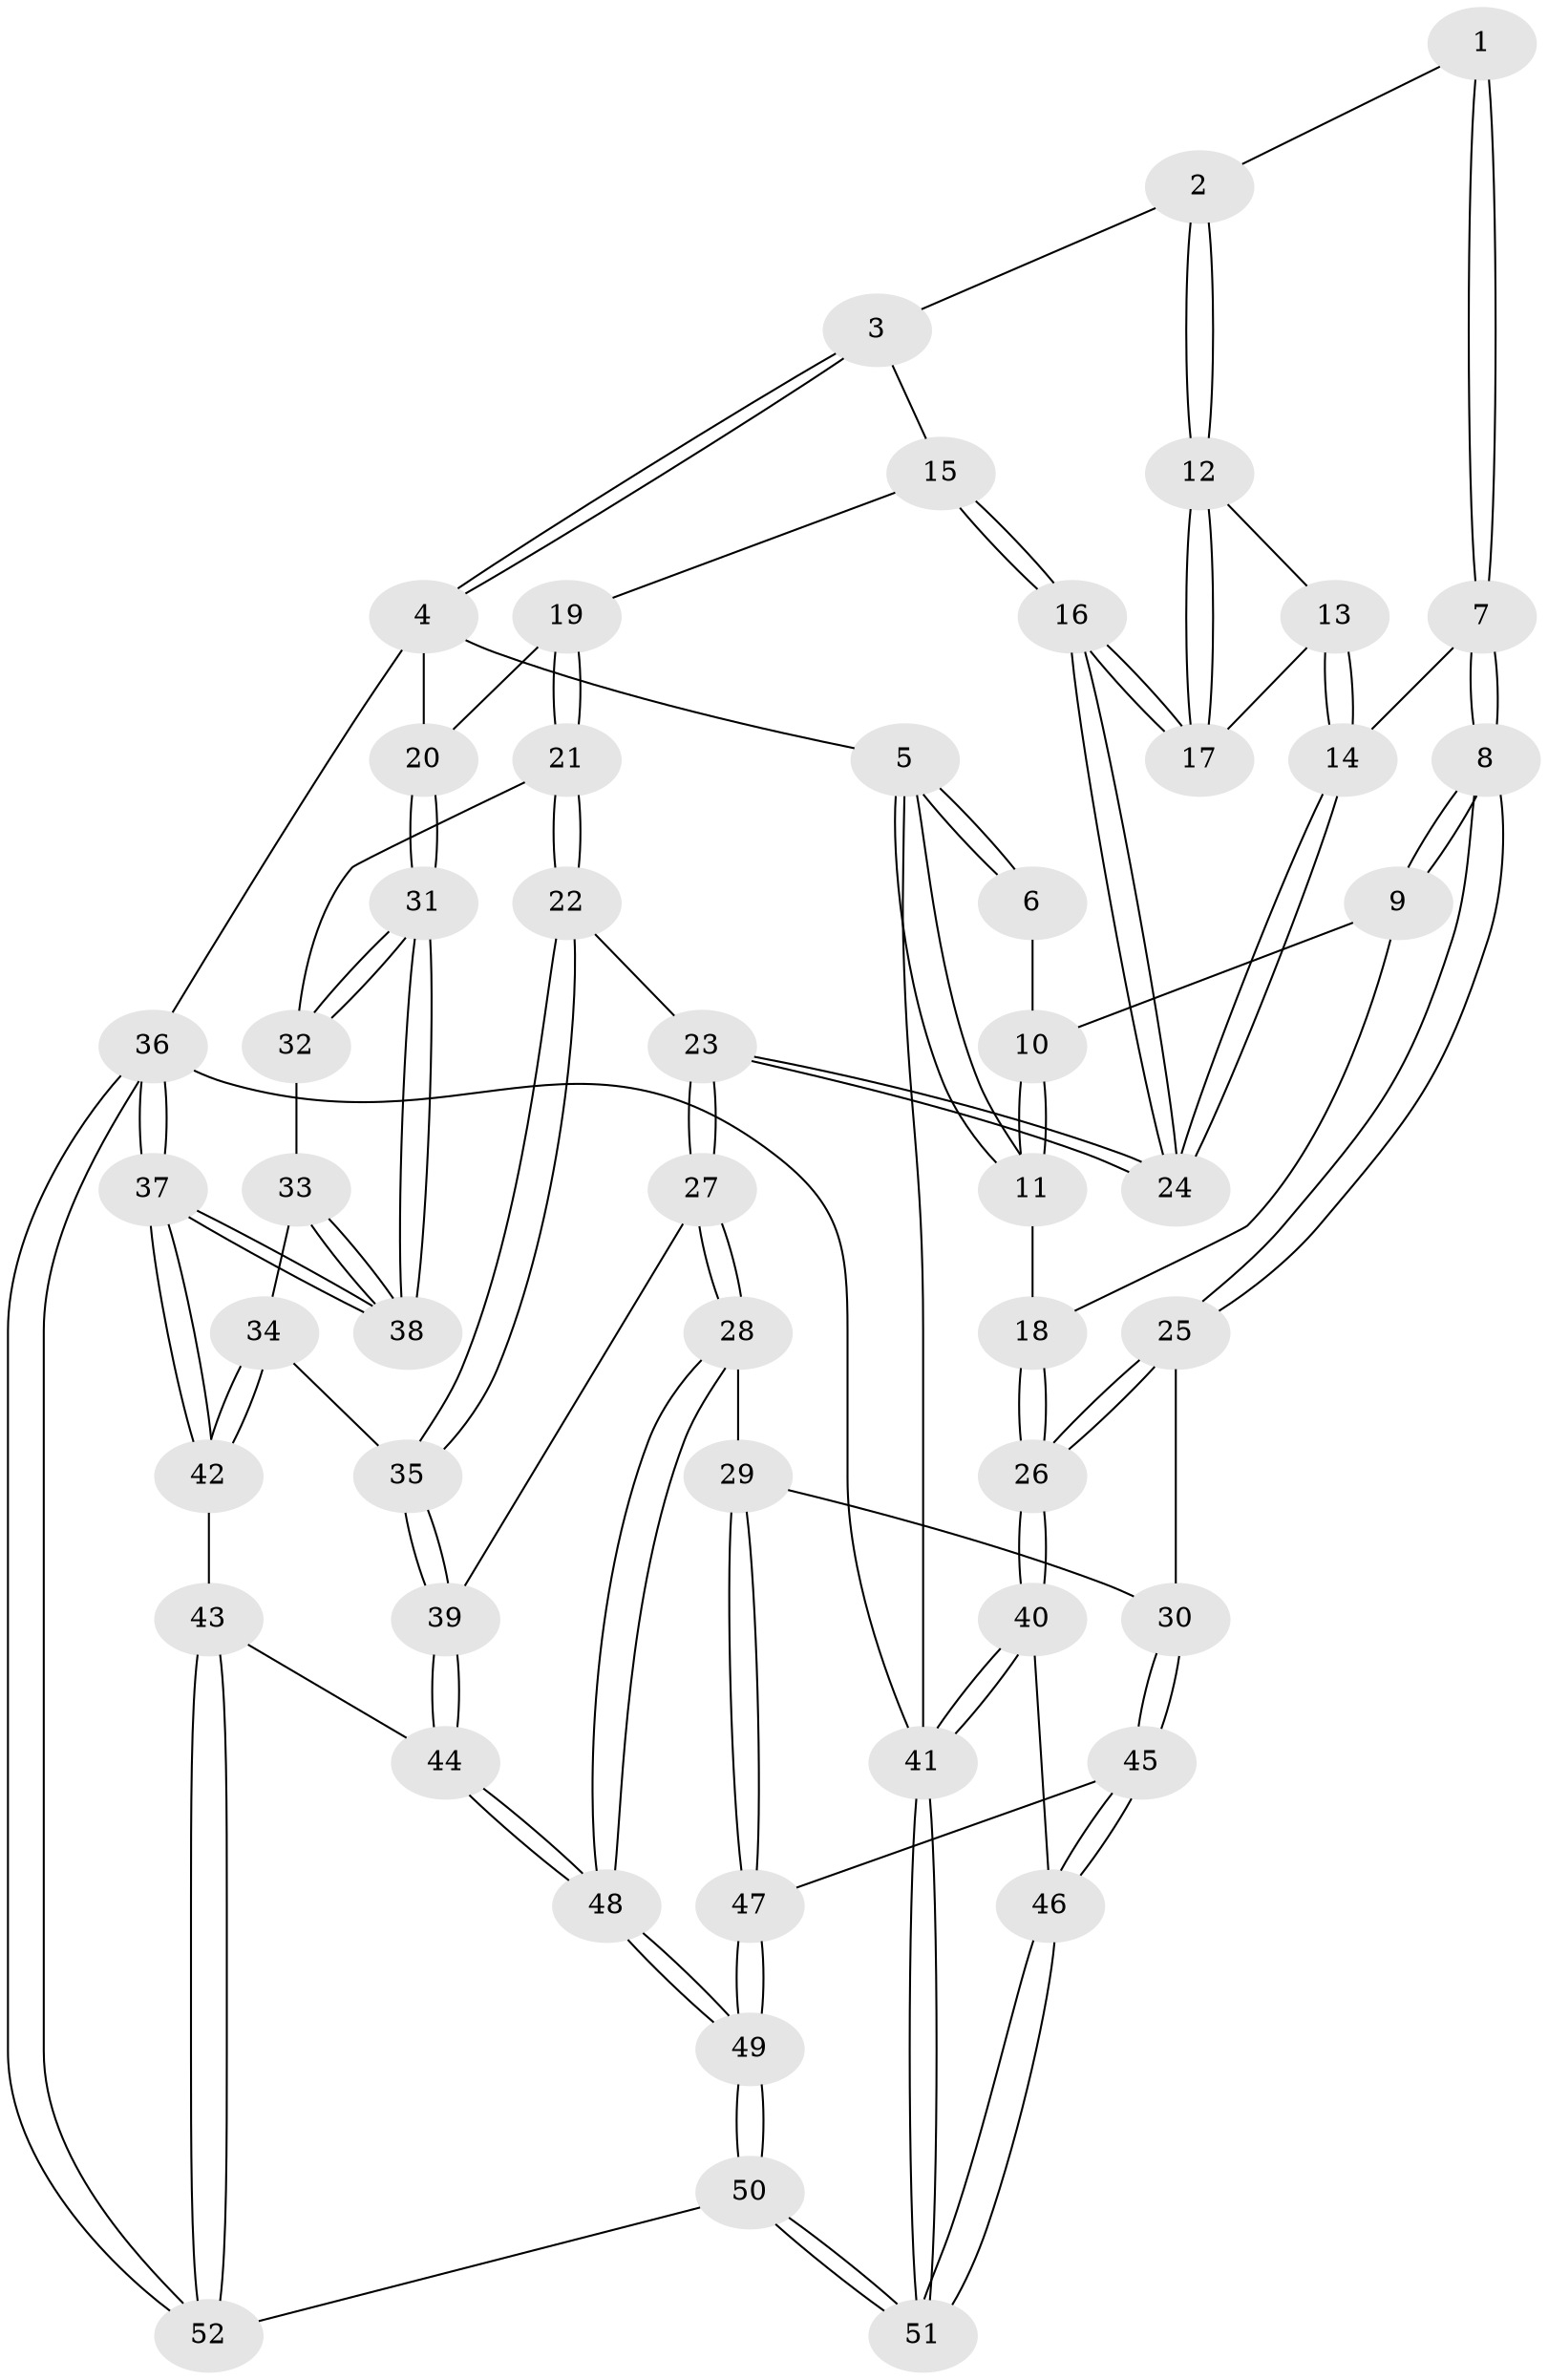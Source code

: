 // coarse degree distribution, {3: 0.26666666666666666, 4: 0.36666666666666664, 5: 0.3333333333333333, 6: 0.03333333333333333}
// Generated by graph-tools (version 1.1) at 2025/52/02/27/25 19:52:38]
// undirected, 52 vertices, 127 edges
graph export_dot {
graph [start="1"]
  node [color=gray90,style=filled];
  1 [pos="+0.45475170728112246+0"];
  2 [pos="+0.5421073831258056+0"];
  3 [pos="+0.6154846444688207+0"];
  4 [pos="+1+0"];
  5 [pos="+0+0"];
  6 [pos="+0.39821594176023734+0"];
  7 [pos="+0.3080958439208519+0.3532292400790608"];
  8 [pos="+0.3014688468291986+0.35685450673871505"];
  9 [pos="+0.18939970464323538+0.13852362919263306"];
  10 [pos="+0.21562197529670166+0.09416227682540569"];
  11 [pos="+0+0"];
  12 [pos="+0.5323950798719806+0.09974031728038527"];
  13 [pos="+0.45008471241491393+0.2581471913995241"];
  14 [pos="+0.3586683502744519+0.3406650596098613"];
  15 [pos="+0.760403851254561+0.16954316578510983"];
  16 [pos="+0.62671269148565+0.31544915634765996"];
  17 [pos="+0.6262458392412271+0.3148418876511229"];
  18 [pos="+0+0.19232759311175404"];
  19 [pos="+0.8935544913287023+0.25438638796713653"];
  20 [pos="+1+0.1285967453770877"];
  21 [pos="+0.8084906025653408+0.4132986842910247"];
  22 [pos="+0.7988494366005013+0.41773657552396515"];
  23 [pos="+0.65061831343105+0.4408835104204735"];
  24 [pos="+0.6372844094915111+0.41947063108301536"];
  25 [pos="+0.2065653559538254+0.5207469614352332"];
  26 [pos="+0+0.5271018127709508"];
  27 [pos="+0.5841104999785361+0.621169510498669"];
  28 [pos="+0.5142515930872384+0.6406099648096389"];
  29 [pos="+0.4678989782208434+0.6374784531076194"];
  30 [pos="+0.2645078629150076+0.575630956557937"];
  31 [pos="+1+0.4890575770611212"];
  32 [pos="+0.8731961511166588+0.45423726052741137"];
  33 [pos="+0.9262201569096432+0.6117721525943364"];
  34 [pos="+0.8600444966590444+0.6694681226681332"];
  35 [pos="+0.8364240773676395+0.6592366741945213"];
  36 [pos="+1+1"];
  37 [pos="+1+0.8142889852460371"];
  38 [pos="+1+0.5523154542493974"];
  39 [pos="+0.6227615282290536+0.6512629698336304"];
  40 [pos="+0+0.6222659575172916"];
  41 [pos="+0+1"];
  42 [pos="+0.8746443628514078+0.7150611208400104"];
  43 [pos="+0.8319381312697262+0.9261626936975174"];
  44 [pos="+0.6748823432085274+0.7872469136074872"];
  45 [pos="+0.2567330597866602+0.843568430686041"];
  46 [pos="+0.17975094312615283+0.9044704490836721"];
  47 [pos="+0.37382997947452706+0.9018327735135996"];
  48 [pos="+0.5092856279955259+0.9784356112175142"];
  49 [pos="+0.4895327775350742+1"];
  50 [pos="+0.5104070082195865+1"];
  51 [pos="+0+1"];
  52 [pos="+0.9355112548798465+1"];
  1 -- 2;
  1 -- 7;
  1 -- 7;
  2 -- 3;
  2 -- 12;
  2 -- 12;
  3 -- 4;
  3 -- 4;
  3 -- 15;
  4 -- 5;
  4 -- 20;
  4 -- 36;
  5 -- 6;
  5 -- 6;
  5 -- 11;
  5 -- 11;
  5 -- 41;
  6 -- 10;
  7 -- 8;
  7 -- 8;
  7 -- 14;
  8 -- 9;
  8 -- 9;
  8 -- 25;
  8 -- 25;
  9 -- 10;
  9 -- 18;
  10 -- 11;
  10 -- 11;
  11 -- 18;
  12 -- 13;
  12 -- 17;
  12 -- 17;
  13 -- 14;
  13 -- 14;
  13 -- 17;
  14 -- 24;
  14 -- 24;
  15 -- 16;
  15 -- 16;
  15 -- 19;
  16 -- 17;
  16 -- 17;
  16 -- 24;
  16 -- 24;
  18 -- 26;
  18 -- 26;
  19 -- 20;
  19 -- 21;
  19 -- 21;
  20 -- 31;
  20 -- 31;
  21 -- 22;
  21 -- 22;
  21 -- 32;
  22 -- 23;
  22 -- 35;
  22 -- 35;
  23 -- 24;
  23 -- 24;
  23 -- 27;
  23 -- 27;
  25 -- 26;
  25 -- 26;
  25 -- 30;
  26 -- 40;
  26 -- 40;
  27 -- 28;
  27 -- 28;
  27 -- 39;
  28 -- 29;
  28 -- 48;
  28 -- 48;
  29 -- 30;
  29 -- 47;
  29 -- 47;
  30 -- 45;
  30 -- 45;
  31 -- 32;
  31 -- 32;
  31 -- 38;
  31 -- 38;
  32 -- 33;
  33 -- 34;
  33 -- 38;
  33 -- 38;
  34 -- 35;
  34 -- 42;
  34 -- 42;
  35 -- 39;
  35 -- 39;
  36 -- 37;
  36 -- 37;
  36 -- 52;
  36 -- 52;
  36 -- 41;
  37 -- 38;
  37 -- 38;
  37 -- 42;
  37 -- 42;
  39 -- 44;
  39 -- 44;
  40 -- 41;
  40 -- 41;
  40 -- 46;
  41 -- 51;
  41 -- 51;
  42 -- 43;
  43 -- 44;
  43 -- 52;
  43 -- 52;
  44 -- 48;
  44 -- 48;
  45 -- 46;
  45 -- 46;
  45 -- 47;
  46 -- 51;
  46 -- 51;
  47 -- 49;
  47 -- 49;
  48 -- 49;
  48 -- 49;
  49 -- 50;
  49 -- 50;
  50 -- 51;
  50 -- 51;
  50 -- 52;
}
